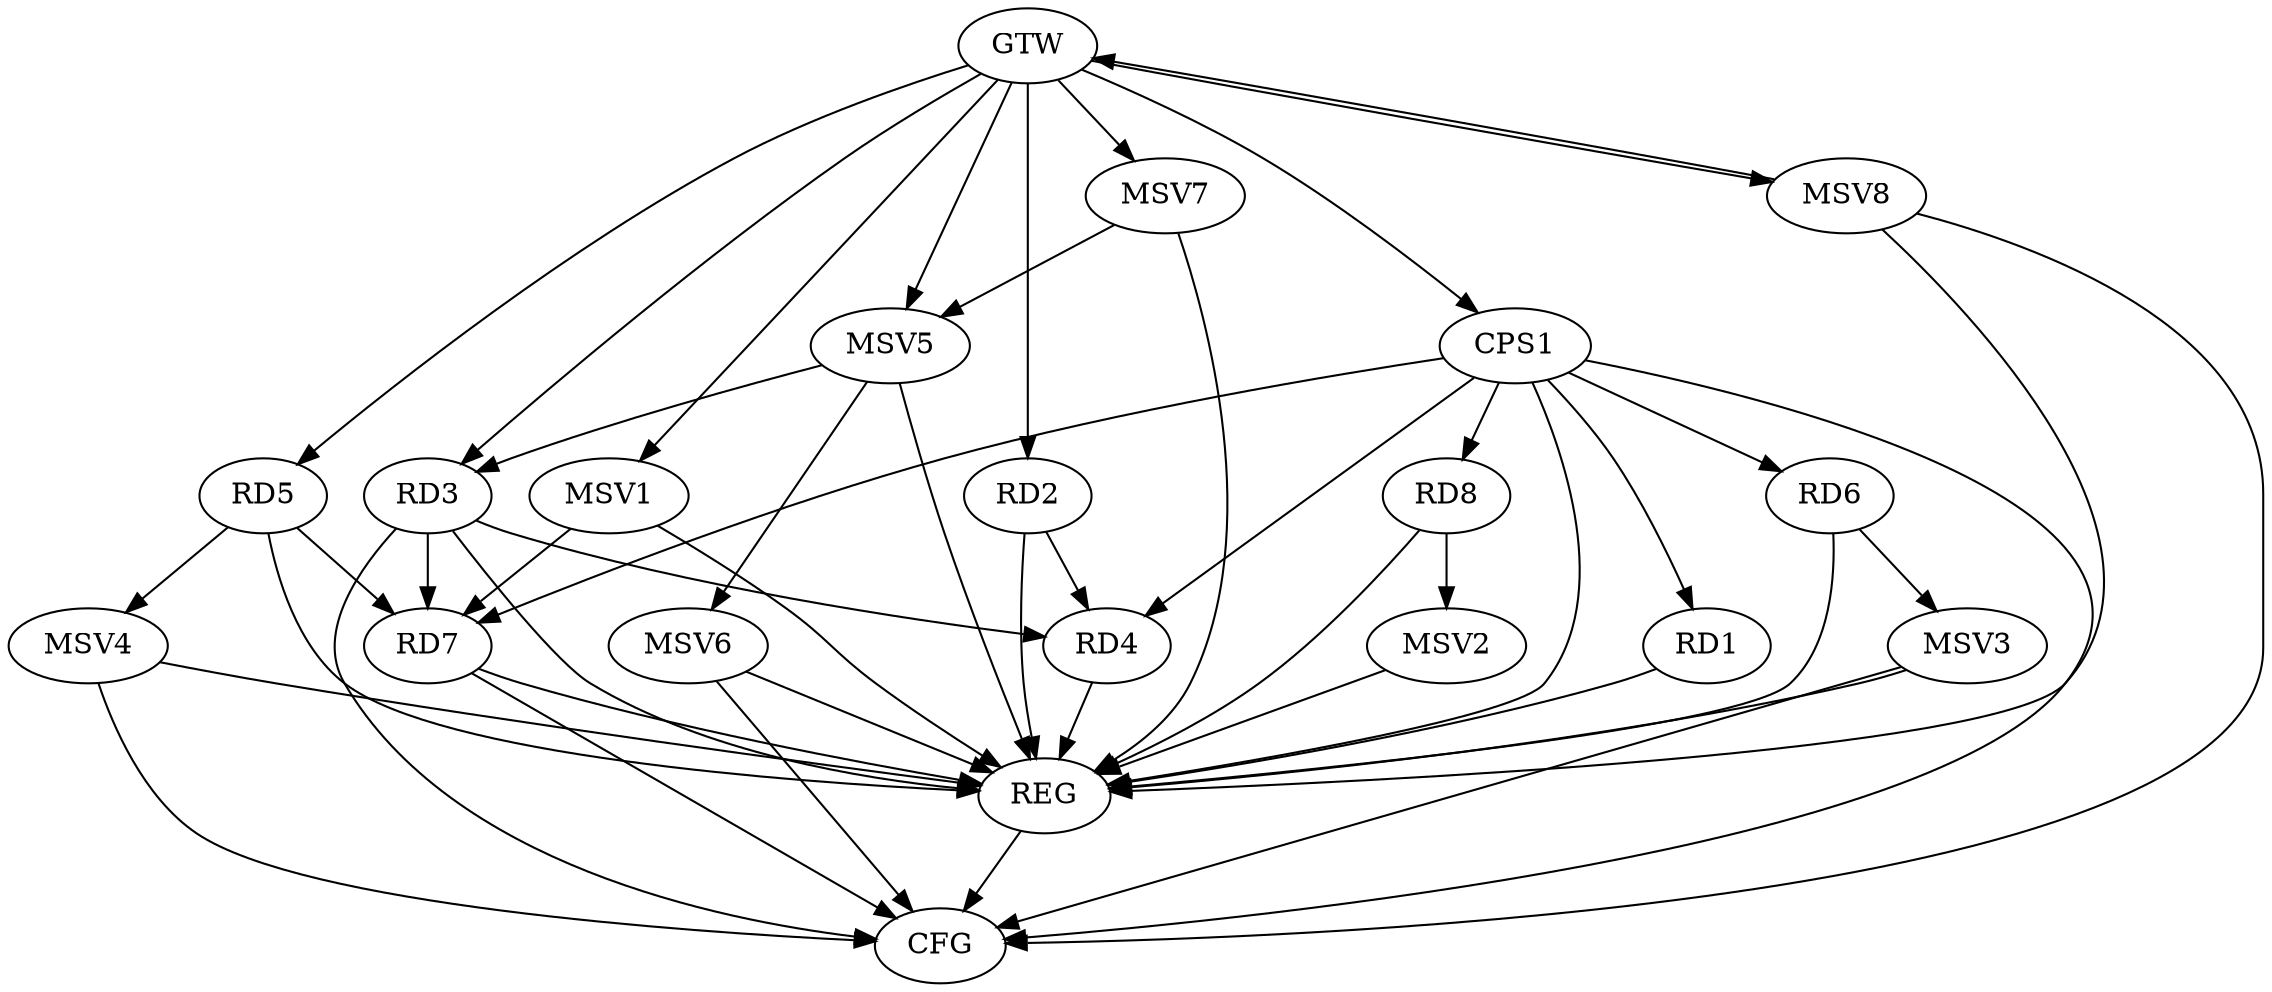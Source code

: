 strict digraph G {
  RD1 [ label="RD1" ];
  RD2 [ label="RD2" ];
  RD3 [ label="RD3" ];
  RD4 [ label="RD4" ];
  RD5 [ label="RD5" ];
  RD6 [ label="RD6" ];
  RD7 [ label="RD7" ];
  RD8 [ label="RD8" ];
  CPS1 [ label="CPS1" ];
  GTW [ label="GTW" ];
  REG [ label="REG" ];
  CFG [ label="CFG" ];
  MSV1 [ label="MSV1" ];
  MSV2 [ label="MSV2" ];
  MSV3 [ label="MSV3" ];
  MSV4 [ label="MSV4" ];
  MSV5 [ label="MSV5" ];
  MSV6 [ label="MSV6" ];
  MSV7 [ label="MSV7" ];
  MSV8 [ label="MSV8" ];
  RD2 -> RD4;
  RD3 -> RD4;
  RD3 -> RD7;
  RD5 -> RD7;
  CPS1 -> RD1;
  CPS1 -> RD4;
  CPS1 -> RD6;
  CPS1 -> RD7;
  CPS1 -> RD8;
  GTW -> RD2;
  GTW -> RD3;
  GTW -> RD5;
  GTW -> CPS1;
  RD1 -> REG;
  RD2 -> REG;
  RD3 -> REG;
  RD4 -> REG;
  RD5 -> REG;
  RD6 -> REG;
  RD7 -> REG;
  RD8 -> REG;
  CPS1 -> REG;
  RD7 -> CFG;
  CPS1 -> CFG;
  RD3 -> CFG;
  REG -> CFG;
  MSV1 -> RD7;
  GTW -> MSV1;
  MSV1 -> REG;
  RD8 -> MSV2;
  MSV2 -> REG;
  RD6 -> MSV3;
  MSV3 -> REG;
  MSV3 -> CFG;
  RD5 -> MSV4;
  MSV4 -> REG;
  MSV4 -> CFG;
  MSV5 -> RD3;
  GTW -> MSV5;
  MSV5 -> REG;
  MSV5 -> MSV6;
  MSV6 -> REG;
  MSV6 -> CFG;
  MSV7 -> MSV5;
  GTW -> MSV7;
  MSV7 -> REG;
  MSV8 -> GTW;
  GTW -> MSV8;
  MSV8 -> REG;
  MSV8 -> CFG;
}
